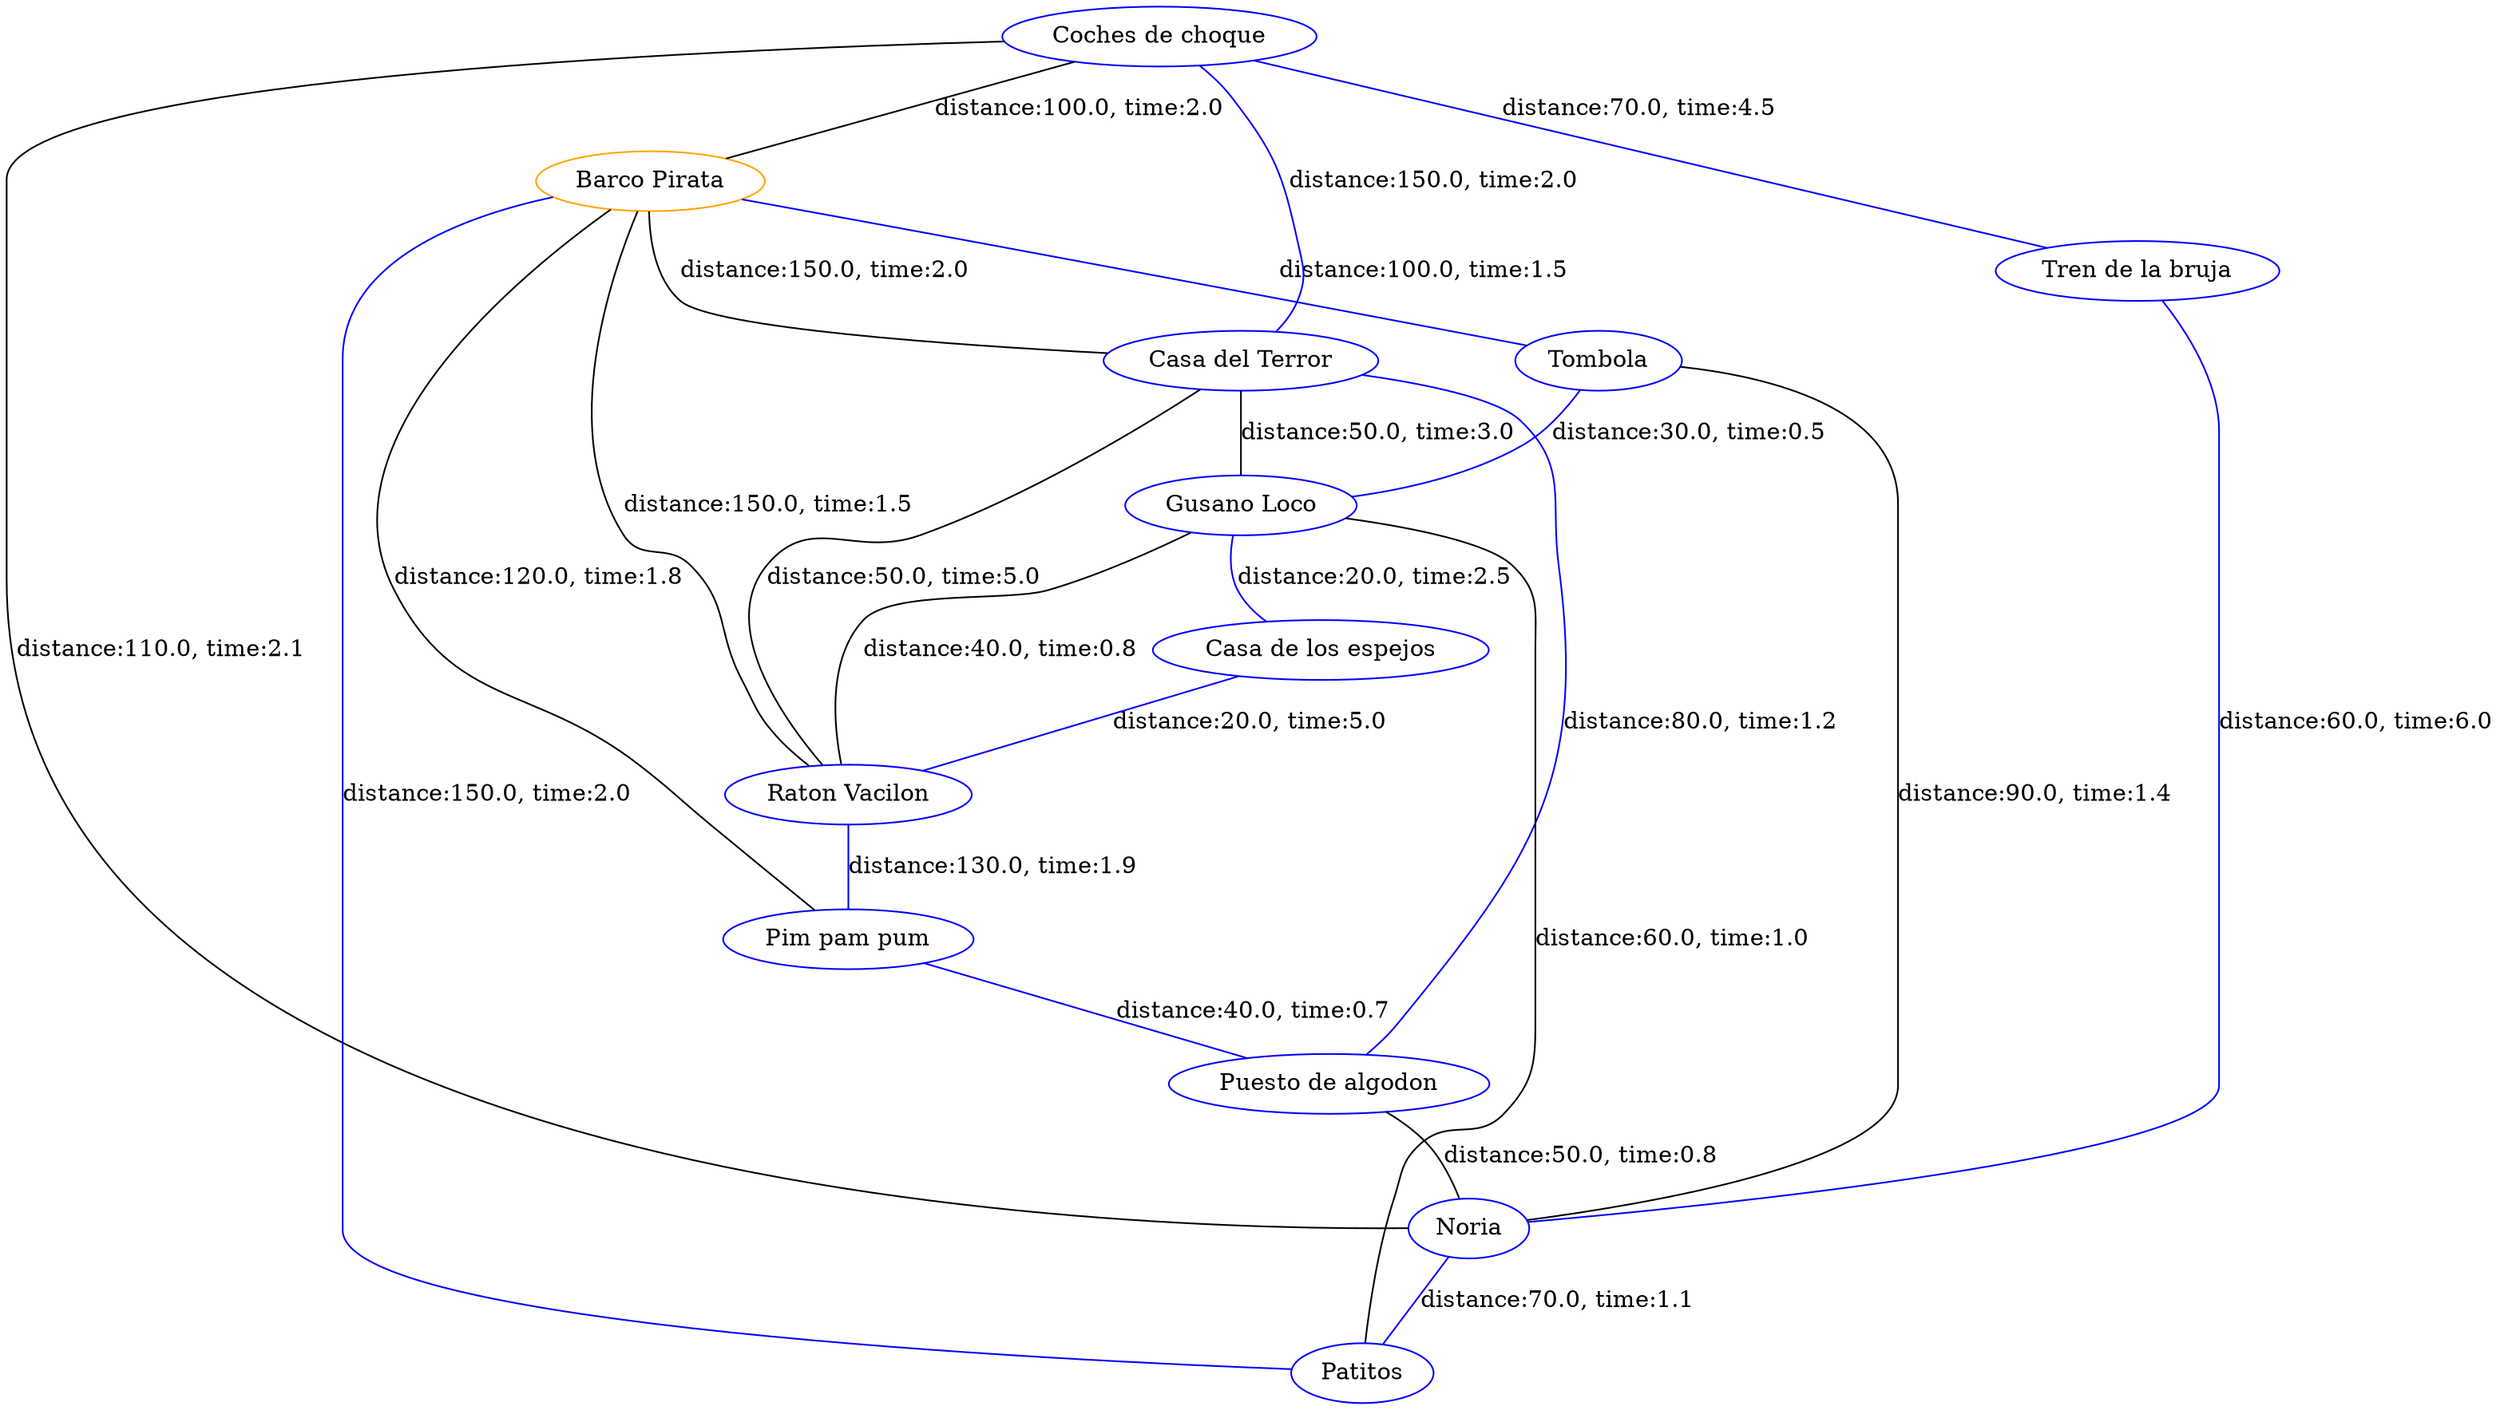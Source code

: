 strict graph G {
  1 [ color="orange" label="Barco Pirata" ];
  2 [ color="blue" label="Casa del Terror" ];
  3 [ color="blue" label="Tombola" ];
  4 [ color="blue" label="Gusano Loco" ];
  5 [ color="blue" label="Raton Vacilon" ];
  6 [ color="blue" label="Coches de choque" ];
  7 [ color="blue" label="Pim pam pum" ];
  8 [ color="blue" label="Puesto de algodon" ];
  9 [ color="blue" label="Noria" ];
  10 [ color="blue" label="Patitos" ];
  11 [ color="blue" label="Tren de la bruja" ];
  12 [ color="blue" label="Casa de los espejos" ];
  1 -- 2 [ label="distance:150.0, time:2.0" ];
  1 -- 3 [ color="blue" label="distance:100.0, time:1.5" ];
  1 -- 5 [ label="distance:150.0, time:1.5" ];
  2 -- 5 [ label="distance:50.0, time:5.0" ];
  3 -- 4 [ color="blue" label="distance:30.0, time:0.5" ];
  4 -- 5 [ label="distance:40.0, time:0.8" ];
  6 -- 2 [ color="blue" label="distance:150.0, time:2.0" ];
  6 -- 1 [ label="distance:100.0, time:2.0" ];
  2 -- 4 [ label="distance:50.0, time:3.0" ];
  1 -- 7 [ label="distance:120.0, time:1.8" ];
  12 -- 5 [ color="blue" label="distance:20.0, time:5.0" ];
  2 -- 8 [ color="blue" label="distance:80.0, time:1.2" ];
  3 -- 9 [ label="distance:90.0, time:1.4" ];
  11 -- 9 [ color="blue" label="distance:60.0, time:6.0" ];
  4 -- 10 [ label="distance:60.0, time:1.0" ];
  5 -- 7 [ color="blue" label="distance:130.0, time:1.9" ];
  6 -- 9 [ label="distance:110.0, time:2.1" ];
  7 -- 8 [ color="blue" label="distance:40.0, time:0.7" ];
  8 -- 9 [ label="distance:50.0, time:0.8" ];
  9 -- 10 [ color="blue" label="distance:70.0, time:1.1" ];
  10 -- 1 [ color="blue" label="distance:150.0, time:2.0" ];
  6 -- 11 [ color="blue" label="distance:70.0, time:4.5" ];
  4 -- 12 [ color="blue" label="distance:20.0, time:2.5" ];
}
